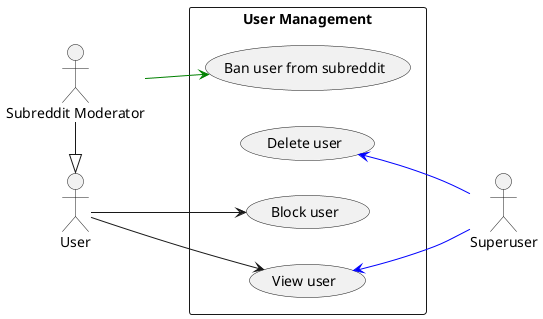 @startuml
skinparam packageStyle rectangle
left to right direction
actor "User" as user
actor "Subreddit Moderator" as mod
actor "Superuser" as su
mod -|> user
rectangle "User Management" as user_mng {
  usecase "View user" as user_read
  usecase "Delete user" as user_delete
  usecase "Block user" as user_block
  usecase "Ban user from subreddit" as user_ban
}
user --> user_block
user --> user_read

mod -[#green]-> user_ban

user_read   <-[#blue]- su
user_delete <-[#blue]- su

@enduml
